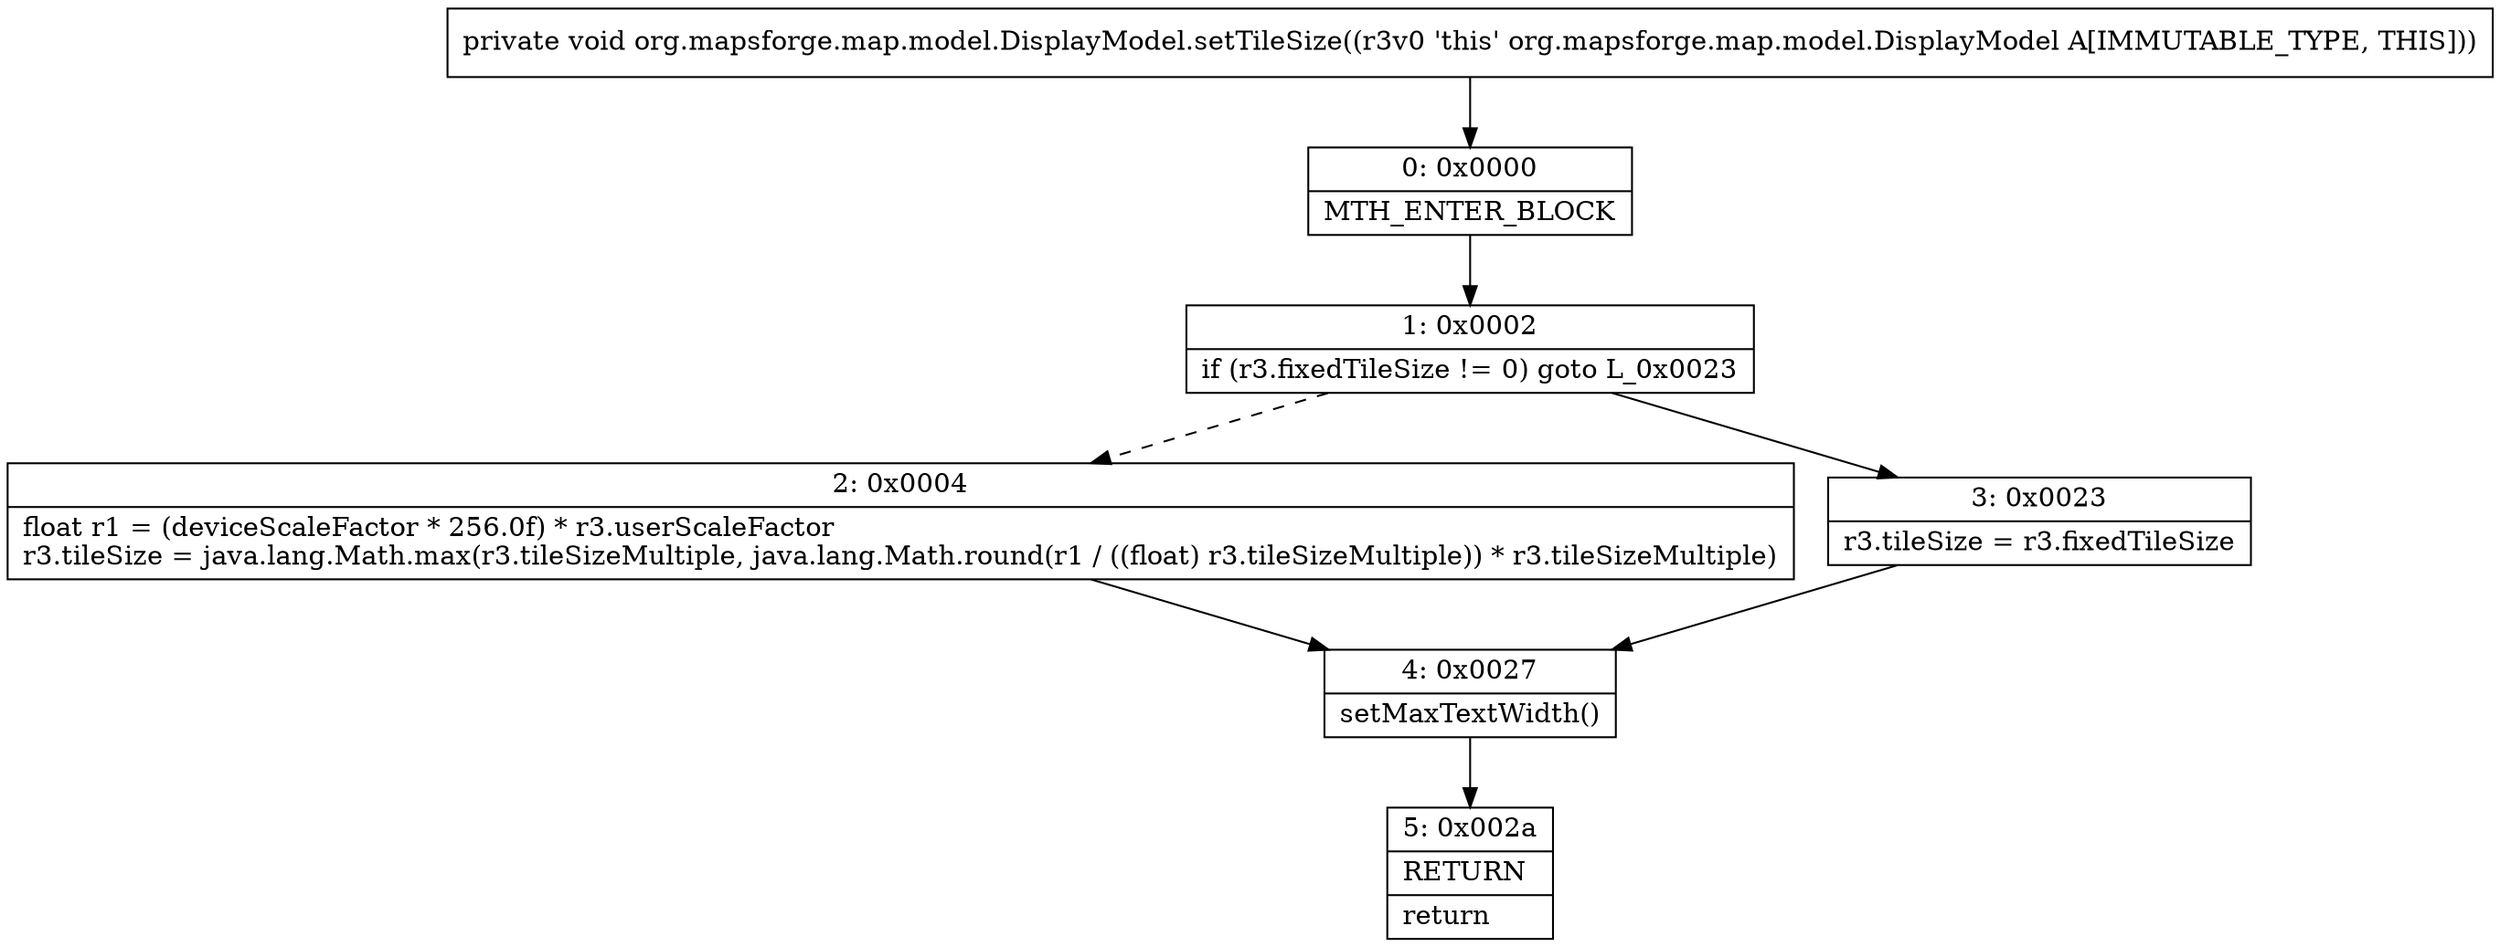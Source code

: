 digraph "CFG fororg.mapsforge.map.model.DisplayModel.setTileSize()V" {
Node_0 [shape=record,label="{0\:\ 0x0000|MTH_ENTER_BLOCK\l}"];
Node_1 [shape=record,label="{1\:\ 0x0002|if (r3.fixedTileSize != 0) goto L_0x0023\l}"];
Node_2 [shape=record,label="{2\:\ 0x0004|float r1 = (deviceScaleFactor * 256.0f) * r3.userScaleFactor\lr3.tileSize = java.lang.Math.max(r3.tileSizeMultiple, java.lang.Math.round(r1 \/ ((float) r3.tileSizeMultiple)) * r3.tileSizeMultiple)\l}"];
Node_3 [shape=record,label="{3\:\ 0x0023|r3.tileSize = r3.fixedTileSize\l}"];
Node_4 [shape=record,label="{4\:\ 0x0027|setMaxTextWidth()\l}"];
Node_5 [shape=record,label="{5\:\ 0x002a|RETURN\l|return\l}"];
MethodNode[shape=record,label="{private void org.mapsforge.map.model.DisplayModel.setTileSize((r3v0 'this' org.mapsforge.map.model.DisplayModel A[IMMUTABLE_TYPE, THIS])) }"];
MethodNode -> Node_0;
Node_0 -> Node_1;
Node_1 -> Node_2[style=dashed];
Node_1 -> Node_3;
Node_2 -> Node_4;
Node_3 -> Node_4;
Node_4 -> Node_5;
}

